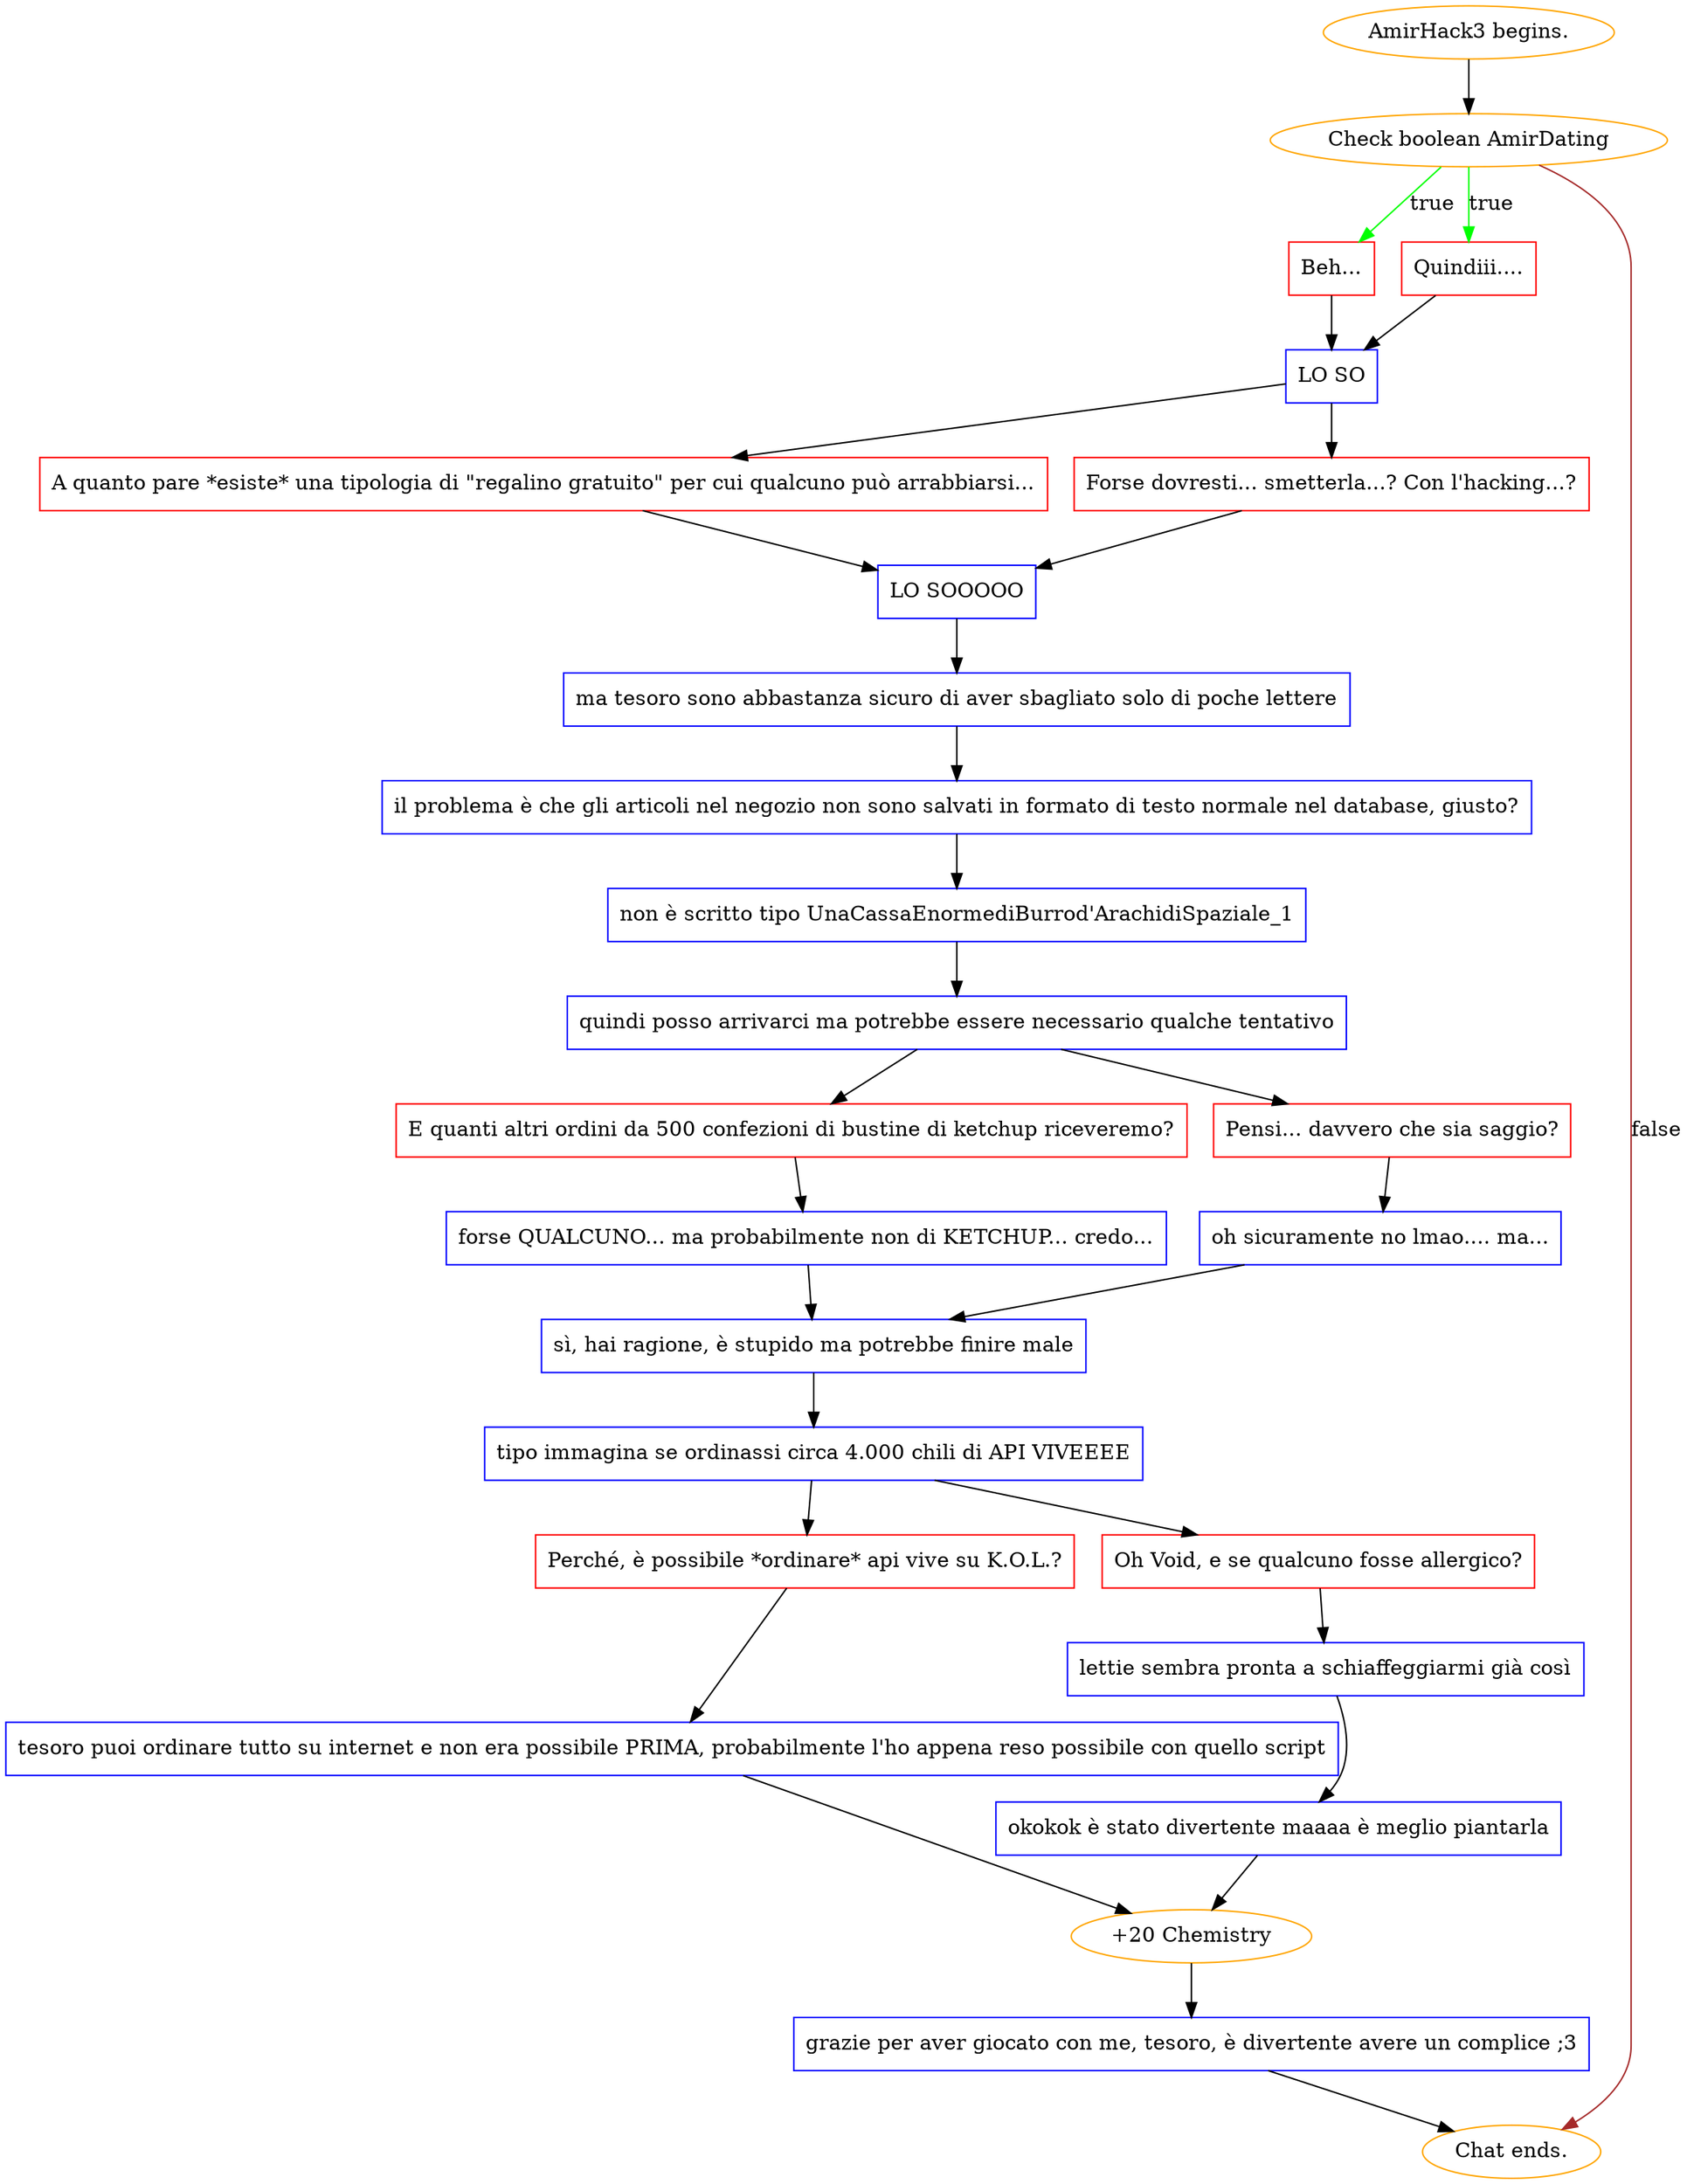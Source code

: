 digraph {
	"AmirHack3 begins." [color=orange];
		"AmirHack3 begins." -> j3626745351;
	j3626745351 [label="Check boolean AmirDating",color=orange];
		j3626745351 -> j1574029488 [label=true,color=green];
		j3626745351 -> j1026375686 [label=true,color=green];
		j3626745351 -> "Chat ends." [label=false,color=brown];
	j1574029488 [label="Beh...",shape=box,color=red];
		j1574029488 -> j3766827399;
	j1026375686 [label="Quindiii....",shape=box,color=red];
		j1026375686 -> j3766827399;
	"Chat ends." [color=orange];
	j3766827399 [label="LO SO",shape=box,color=blue];
		j3766827399 -> j3221349573;
		j3766827399 -> j4178678710;
	j3221349573 [label="A quanto pare *esiste* una tipologia di \"regalino gratuito\" per cui qualcuno può arrabbiarsi...",shape=box,color=red];
		j3221349573 -> j3244599690;
	j4178678710 [label="Forse dovresti... smetterla...? Con l'hacking...?",shape=box,color=red];
		j4178678710 -> j3244599690;
	j3244599690 [label="LO SOOOOO",shape=box,color=blue];
		j3244599690 -> j3092831933;
	j3092831933 [label="ma tesoro sono abbastanza sicuro di aver sbagliato solo di poche lettere",shape=box,color=blue];
		j3092831933 -> j2817285047;
	j2817285047 [label="il problema è che gli articoli nel negozio non sono salvati in formato di testo normale nel database, giusto?",shape=box,color=blue];
		j2817285047 -> j851122299;
	j851122299 [label="non è scritto tipo UnaCassaEnormediBurrod'ArachidiSpaziale_1",shape=box,color=blue];
		j851122299 -> j2385204755;
	j2385204755 [label="quindi posso arrivarci ma potrebbe essere necessario qualche tentativo",shape=box,color=blue];
		j2385204755 -> j1515652774;
		j2385204755 -> j1961283237;
	j1515652774 [label="E quanti altri ordini da 500 confezioni di bustine di ketchup riceveremo?",shape=box,color=red];
		j1515652774 -> j4088775767;
	j1961283237 [label="Pensi... davvero che sia saggio?",shape=box,color=red];
		j1961283237 -> j3854517089;
	j4088775767 [label="forse QUALCUNO... ma probabilmente non di KETCHUP... credo...",shape=box,color=blue];
		j4088775767 -> j2738249454;
	j3854517089 [label="oh sicuramente no lmao.... ma...",shape=box,color=blue];
		j3854517089 -> j2738249454;
	j2738249454 [label="sì, hai ragione, è stupido ma potrebbe finire male",shape=box,color=blue];
		j2738249454 -> j2151967138;
	j2151967138 [label="tipo immagina se ordinassi circa 4.000 chili di API VIVEEEE",shape=box,color=blue];
		j2151967138 -> j1841016239;
		j2151967138 -> j2644702562;
	j1841016239 [label="Perché, è possibile *ordinare* api vive su K.O.L.?",shape=box,color=red];
		j1841016239 -> j1867651451;
	j2644702562 [label="Oh Void, e se qualcuno fosse allergico?",shape=box,color=red];
		j2644702562 -> j3544463809;
	j1867651451 [label="tesoro puoi ordinare tutto su internet e non era possibile PRIMA, probabilmente l'ho appena reso possibile con quello script",shape=box,color=blue];
		j1867651451 -> j2943202830;
	j3544463809 [label="lettie sembra pronta a schiaffeggiarmi già così",shape=box,color=blue];
		j3544463809 -> j820566571;
	j2943202830 [label="+20 Chemistry",color=orange];
		j2943202830 -> j1155276622;
	j820566571 [label="okokok è stato divertente maaaa è meglio piantarla",shape=box,color=blue];
		j820566571 -> j2943202830;
	j1155276622 [label="grazie per aver giocato con me, tesoro, è divertente avere un complice ;3",shape=box,color=blue];
		j1155276622 -> "Chat ends.";
}